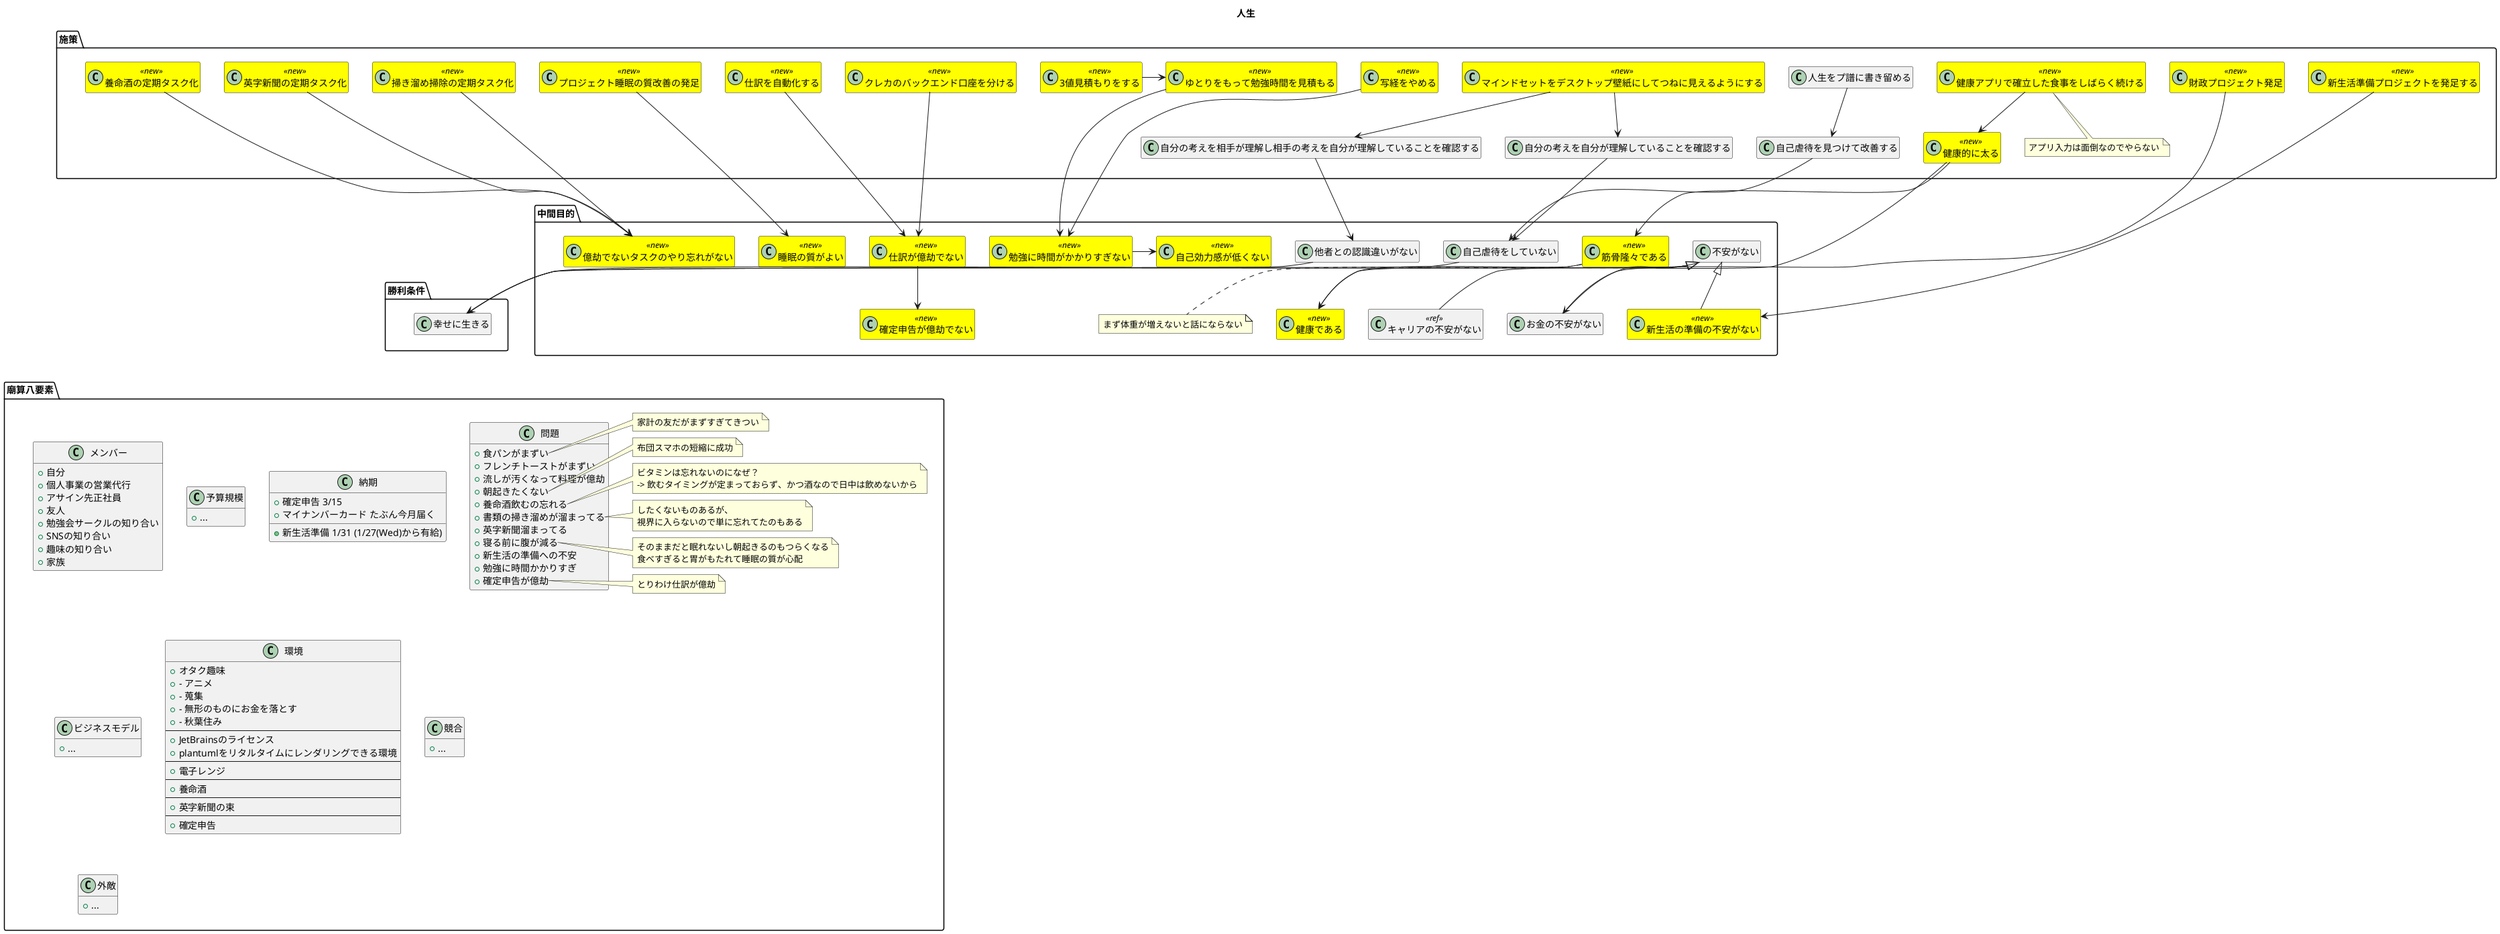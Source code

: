 @startuml

title 人生

hide empty members
skinparam class {
  BackgroundColor<<deprecated>> Grey
  BackgroundColor<<done>> Cyan
  BackgroundColor<<new>> Yellow
}


package 勝利条件 {
  class 幸せに生きる
}

package 中間目的 {
  class 不安がない
  不安がない --> 幸せに生きる

  class キャリアの不安がない<<ref>> extends 不安がない
  class お金の不安がない extends 不安がない
  class 新生活の準備の不安がない<<new>> extends 不安がない

  class 自己虐待をしていない
  自己虐待をしていない --> 幸せに生きる

  class 他者との認識違いがない
  他者との認識違いがない --> 幸せに生きる

  class 健康である<<new>>
  class 筋骨隆々である<<new>>
  note bottom: まず体重が増えないと話にならない

  筋骨隆々である --> 健康である

  class 億劫でないタスクのやり忘れがない<<new>>

  class 睡眠の質がよい<<new>>

  class 自己効力感が低くない<<new>>
  class 勉強に時間がかかりすぎない<<new>>
  勉強に時間がかかりすぎない -> 自己効力感が低くない

  class 確定申告が億劫でない<<new>>
  class 仕訳が億劫でない<<new>>
  仕訳が億劫でない --> 確定申告が億劫でない
}

package 施策 {
  class 自己虐待を見つけて改善する
  自己虐待を見つけて改善する --> 自己虐待をしていない

  class 人生をプ譜に書き留める
  人生をプ譜に書き留める --> 自己虐待を見つけて改善する

  class 自分の考えを相手が理解し相手の考えを自分が理解していることを確認する
  自分の考えを相手が理解し相手の考えを自分が理解していることを確認する --> 他者との認識違いがない

  class 自分の考えを自分が理解していることを確認する
  自分の考えを自分が理解していることを確認する --> 自己虐待をしていない

  class マインドセットをデスクトップ壁紙にしてつねに見えるようにする<<new>>
  マインドセットをデスクトップ壁紙にしてつねに見えるようにする --> 自分の考えを相手が理解し相手の考えを自分が理解していることを確認する
  マインドセットをデスクトップ壁紙にしてつねに見えるようにする --> 自分の考えを自分が理解していることを確認する

  class 健康的に太る<<new>>
  健康的に太る --> 筋骨隆々である
  健康的に太る --> 健康である
  class 健康アプリで確立した食事をしばらく続ける<<new>>
  note bottom: アプリ入力は面倒なのでやらない
  健康アプリで確立した食事をしばらく続ける --> 健康的に太る

  class 新生活準備プロジェクトを発足する<<new>>
  新生活準備プロジェクトを発足する --> 新生活の準備の不安がない

  class 掃き溜め掃除の定期タスク化<<new>>
  掃き溜め掃除の定期タスク化 --> 億劫でないタスクのやり忘れがない
  class 養命酒の定期タスク化<<new>>
  養命酒の定期タスク化 --> 億劫でないタスクのやり忘れがない
  class 英字新聞の定期タスク化<<new>>
  英字新聞の定期タスク化 --> 億劫でないタスクのやり忘れがない

  class プロジェクト睡眠の質改善の発足<<new>>
  プロジェクト睡眠の質改善の発足 --> 睡眠の質がよい

  class ゆとりをもって勉強時間を見積もる<<new>>
  ゆとりをもって勉強時間を見積もる -> 勉強に時間がかかりすぎない
  class 3値見積もりをする<<new>>
  3値見積もりをする -> ゆとりをもって勉強時間を見積もる
  class 写経をやめる<<new>>
  写経をやめる -> 勉強に時間がかかりすぎない

  class 財政プロジェクト発足<<new>>
  財政プロジェクト発足 --> お金の不安がない

  class 仕訳を自動化する<<new>>
  仕訳を自動化する --> 仕訳が億劫でない
  class クレカのバックエンド口座を分ける<<new>>
  クレカのバックエンド口座を分ける --> 仕訳が億劫でない
}

package 廟算八要素 {
  class メンバー {
   + 自分
   + 個人事業の営業代行
   + アサイン先正社員
   + 友人
   + 勉強会サークルの知り合い
   + SNSの知り合い
   + 趣味の知り合い
   + 家族
  }
  class 予算規模 {
   + ...
  }
  class 納期 {
   + 確定申告 3/15
   + マイナンバーカード たぶん今月届く
   + 新生活準備 1/31 (1/27(Wed)から有給)
  }
  class ビジネスモデル {
   + ...
  }
  class 環境 {
   + オタク趣味
   + - アニメ
   + - 蒐集
   + - 無形のものにお金を落とす
   + - 秋葉住み
   --
   + JetBrainsのライセンス
   + plantumlをリタルタイムにレンダリングできる環境
   --
   + 電子レンジ
   --
   + 養命酒
   --
   + 英字新聞の束
   --
   + 確定申告
  }

  class 競合 {
   + ...
  }
  class 外敵 {
   + ...
  }
  class 問題 {
   + 食パンがまずい
   + フレンチトーストがまずい
   + 流しが汚くなって料理が億劫
   + 朝起きたくない
   + 養命酒飲むの忘れる
   + 書類の掃き溜めが溜まってる
   + 英字新聞溜まってる
   + 寝る前に腹が減る
   + 新生活の準備への不安
   + 勉強に時間かかりすぎ
   + 確定申告が億劫
  }
  note right of 問題::食パンがまずい
  家計の友だがまずすぎてきつい
  end note
  note right of 問題::朝起きたくない
  布団スマホの短縮に成功
  end note
  note right of 問題::養命酒飲むの忘れる
  ビタミンは忘れないのになぜ？
  -> 飲むタイミングが定まっておらず、かつ酒なので日中は飲めないから
  end note
  note right of 問題::書類の掃き溜めが溜まってる
  したくないものあるが、
  視界に入らないので単に忘れてたのもある
  end note
  note right of 問題::寝る前に腹が減る
  そのままだと眠れないし朝起きるのもつらくなる
  食べすぎると胃がもたれて睡眠の質が心配
  end note
  note right of 問題::確定申告が億劫
  とりわけ仕訳が億劫
  end note
}

中間目的 --u[hidden]--> 勝利条件
施策 --u[hidden]--> 中間目的
廟算八要素 ---u[hidden]--> 施策

@enduml
